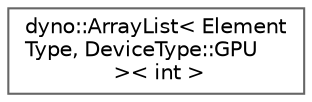 digraph "Graphical Class Hierarchy"
{
 // LATEX_PDF_SIZE
  bgcolor="transparent";
  edge [fontname=Helvetica,fontsize=10,labelfontname=Helvetica,labelfontsize=10];
  node [fontname=Helvetica,fontsize=10,shape=box,height=0.2,width=0.4];
  rankdir="LR";
  Node0 [id="Node000000",label="dyno::ArrayList\< Element\lType, DeviceType::GPU\l \>\< int \>",height=0.2,width=0.4,color="grey40", fillcolor="white", style="filled",URL="$classdyno_1_1_array_list_3_01_element_type_00_01_device_type_1_1_g_p_u_01_4.html",tooltip=" "];
}
